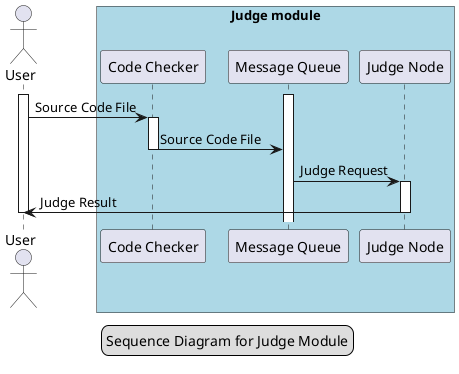 @startuml

actor User

box "Judge module" #LightBlue
participant "Code Checker" as checker
participant "Message Queue" as mq
participant "Judge Node" as node
end box

activate User
activate mq

User -> checker : Source Code File
activate checker
checker -> mq : Source Code File
deactivate checker
mq -> node : Judge Request
activate node
node -> User : Judge Result
deactivate node

deactivate User



legend center
Sequence Diagram for Judge Module
endlegend
@enduml